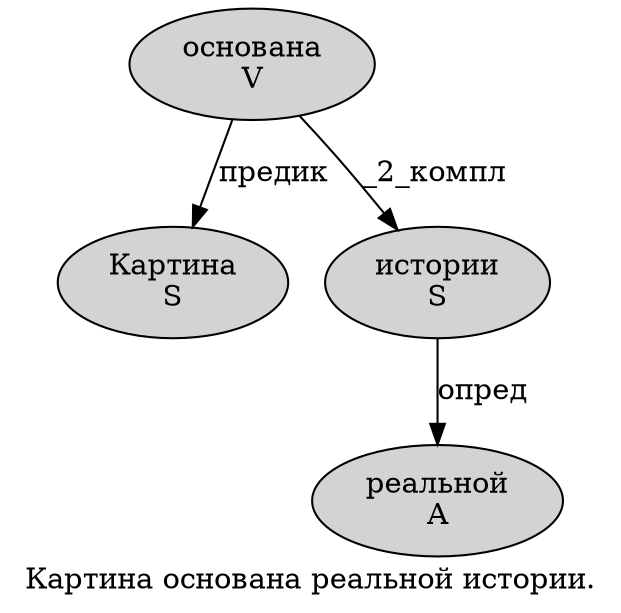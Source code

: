 digraph SENTENCE_743 {
	graph [label="Картина основана реальной истории."]
	node [style=filled]
		0 [label="Картина
S" color="" fillcolor=lightgray penwidth=1 shape=ellipse]
		1 [label="основана
V" color="" fillcolor=lightgray penwidth=1 shape=ellipse]
		2 [label="реальной
A" color="" fillcolor=lightgray penwidth=1 shape=ellipse]
		3 [label="истории
S" color="" fillcolor=lightgray penwidth=1 shape=ellipse]
			1 -> 0 [label="предик"]
			1 -> 3 [label="_2_компл"]
			3 -> 2 [label="опред"]
}